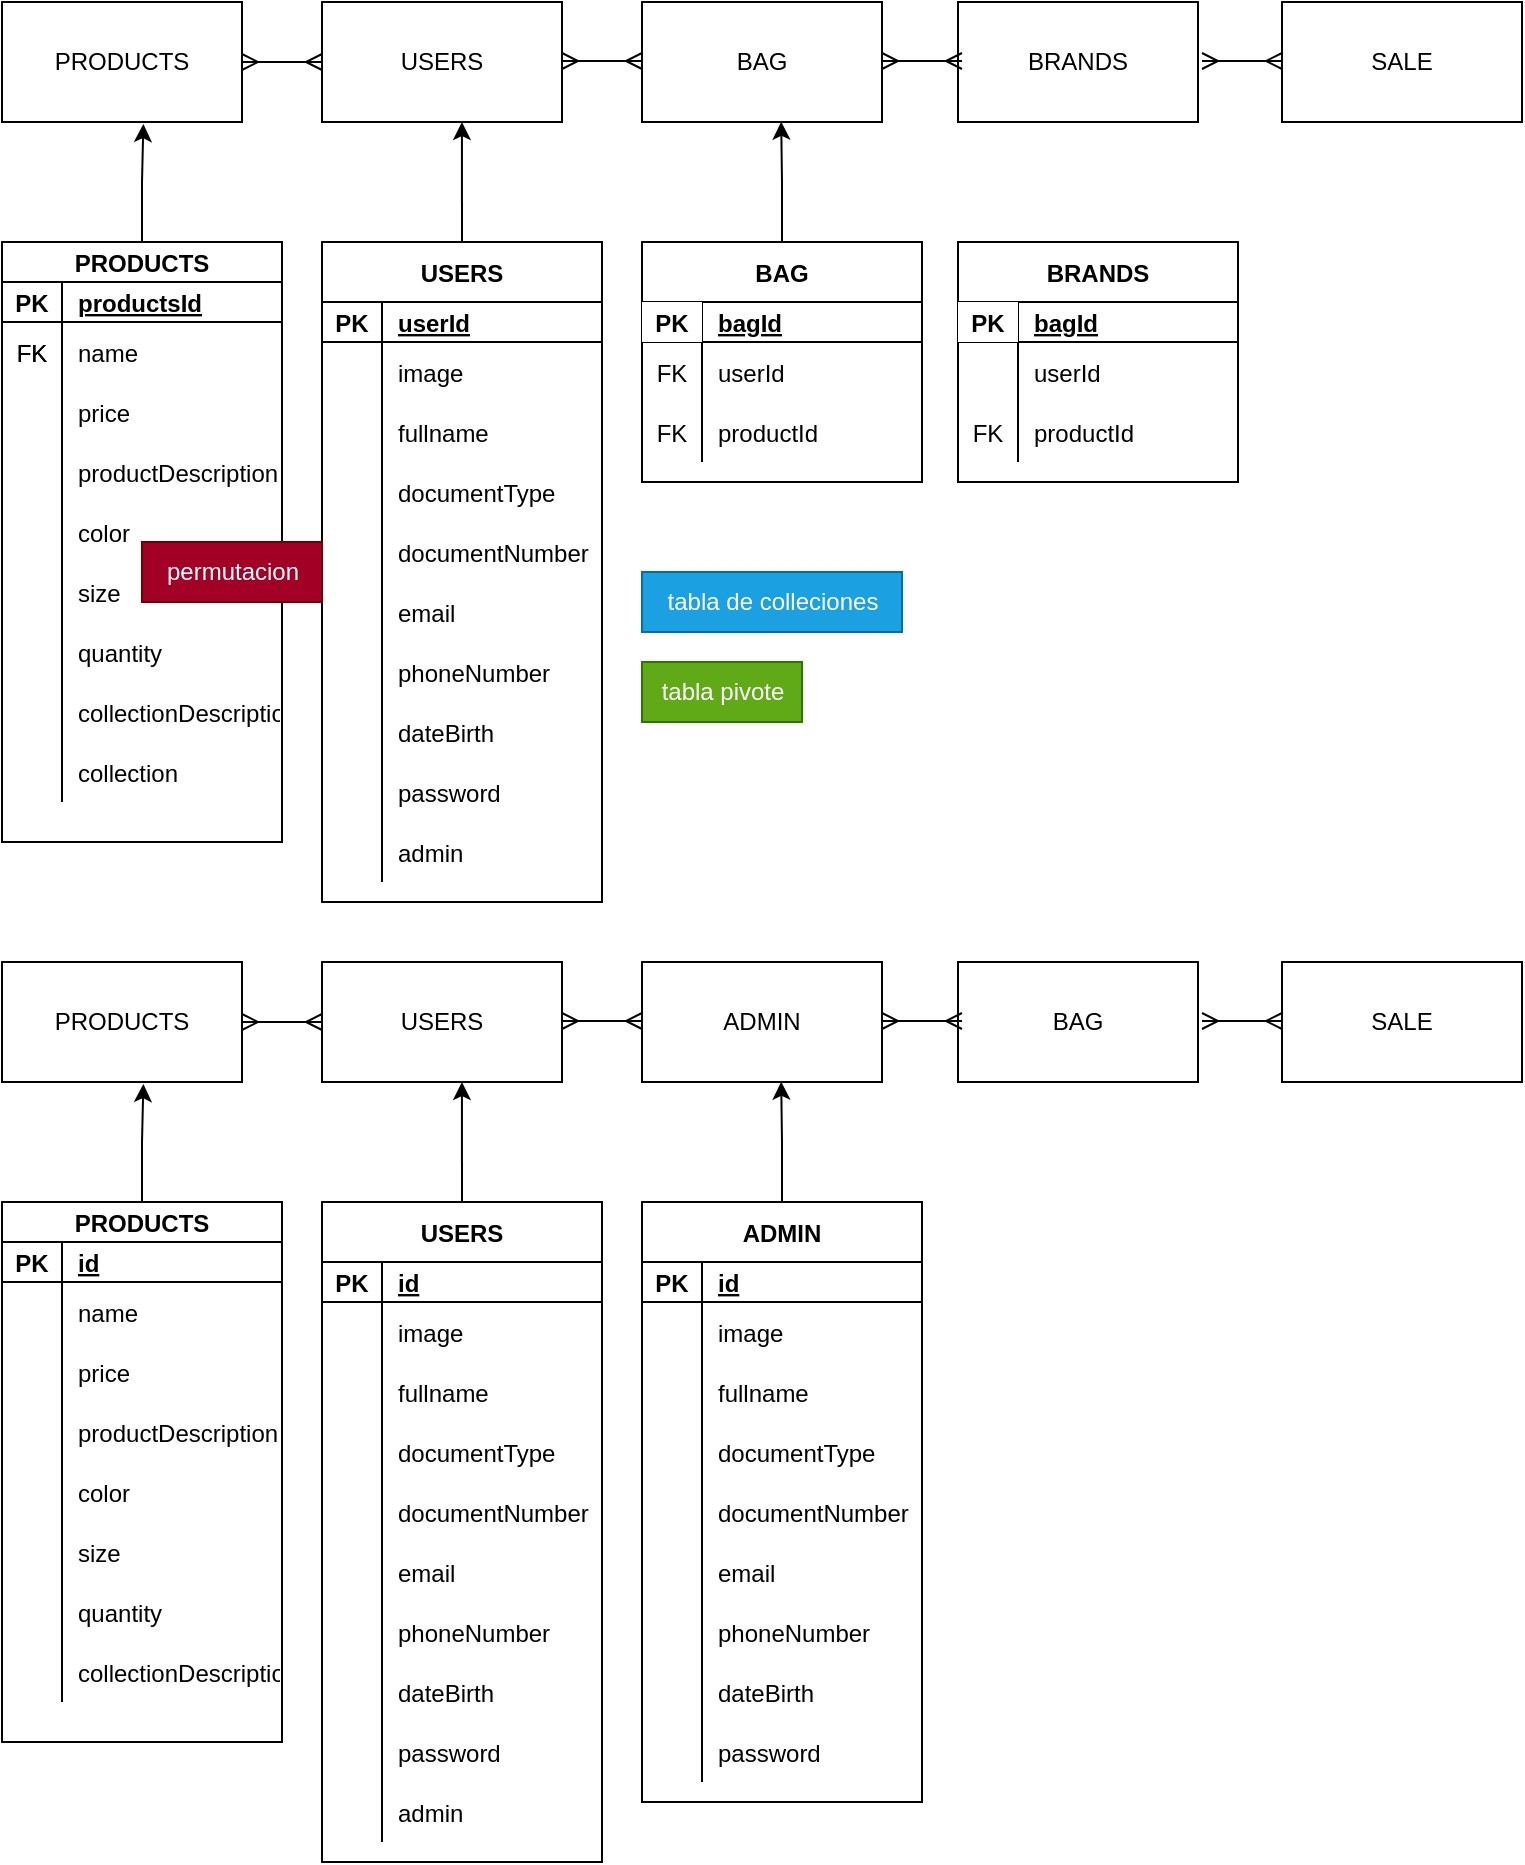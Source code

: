 <mxfile version="20.5.1" type="device"><diagram id="vdBouYfiiC5_61EpRNIF" name="TEAL"><mxGraphModel dx="599" dy="390" grid="1" gridSize="10" guides="1" tooltips="1" connect="1" arrows="1" fold="1" page="1" pageScale="1" pageWidth="827" pageHeight="1169" math="0" shadow="0"><root><mxCell id="0"/><mxCell id="1" parent="0"/><mxCell id="D3RdNmiqSJ5U93L7vygn-1" value="PRODUCTS" style="rounded=0;whiteSpace=wrap;html=1;" parent="1" vertex="1"><mxGeometry x="40" y="40" width="120" height="60" as="geometry"/></mxCell><mxCell id="D3RdNmiqSJ5U93L7vygn-2" value="BAG" style="rounded=0;whiteSpace=wrap;html=1;" parent="1" vertex="1"><mxGeometry x="360" y="40" width="120" height="60" as="geometry"/></mxCell><mxCell id="D3RdNmiqSJ5U93L7vygn-3" value="BRANDS" style="rounded=0;whiteSpace=wrap;html=1;" parent="1" vertex="1"><mxGeometry x="518" y="40" width="120" height="60" as="geometry"/></mxCell><mxCell id="D3RdNmiqSJ5U93L7vygn-4" value="SALE" style="rounded=0;whiteSpace=wrap;html=1;" parent="1" vertex="1"><mxGeometry x="680" y="40" width="120" height="60" as="geometry"/></mxCell><mxCell id="D3RdNmiqSJ5U93L7vygn-5" value="USERS" style="rounded=0;whiteSpace=wrap;html=1;" parent="1" vertex="1"><mxGeometry x="200" y="40" width="120" height="60" as="geometry"/></mxCell><mxCell id="D3RdNmiqSJ5U93L7vygn-7" value="" style="edgeStyle=entityRelationEdgeStyle;fontSize=12;html=1;endArrow=ERmany;startArrow=ERmany;rounded=0;exitX=1;exitY=0.5;exitDx=0;exitDy=0;" parent="1" source="D3RdNmiqSJ5U93L7vygn-1" edge="1"><mxGeometry width="100" height="100" relative="1" as="geometry"><mxPoint x="100" y="170" as="sourcePoint"/><mxPoint x="200" y="70" as="targetPoint"/></mxGeometry></mxCell><mxCell id="D3RdNmiqSJ5U93L7vygn-9" value="" style="edgeStyle=entityRelationEdgeStyle;fontSize=12;html=1;endArrow=ERmany;startArrow=ERmany;rounded=0;exitX=1;exitY=0.5;exitDx=0;exitDy=0;" parent="1" edge="1"><mxGeometry width="100" height="100" relative="1" as="geometry"><mxPoint x="320" y="69.5" as="sourcePoint"/><mxPoint x="360" y="69.5" as="targetPoint"/></mxGeometry></mxCell><mxCell id="D3RdNmiqSJ5U93L7vygn-10" value="" style="edgeStyle=entityRelationEdgeStyle;fontSize=12;html=1;endArrow=ERmany;startArrow=ERmany;rounded=0;exitX=1;exitY=0.5;exitDx=0;exitDy=0;" parent="1" edge="1"><mxGeometry width="100" height="100" relative="1" as="geometry"><mxPoint x="480" y="69.5" as="sourcePoint"/><mxPoint x="520" y="69.5" as="targetPoint"/></mxGeometry></mxCell><mxCell id="D3RdNmiqSJ5U93L7vygn-11" value="" style="edgeStyle=entityRelationEdgeStyle;fontSize=12;html=1;endArrow=ERmany;startArrow=ERmany;rounded=0;exitX=1;exitY=0.5;exitDx=0;exitDy=0;" parent="1" edge="1"><mxGeometry width="100" height="100" relative="1" as="geometry"><mxPoint x="640" y="69.5" as="sourcePoint"/><mxPoint x="680" y="69.5" as="targetPoint"/></mxGeometry></mxCell><mxCell id="GFlFfkPafd4zSelGVK6E-99" style="edgeStyle=orthogonalEdgeStyle;rounded=0;orthogonalLoop=1;jettySize=auto;html=1;exitX=0.5;exitY=0;exitDx=0;exitDy=0;entryX=0.589;entryY=1.017;entryDx=0;entryDy=0;entryPerimeter=0;" edge="1" parent="1" source="D3RdNmiqSJ5U93L7vygn-13" target="D3RdNmiqSJ5U93L7vygn-1"><mxGeometry relative="1" as="geometry"/></mxCell><mxCell id="D3RdNmiqSJ5U93L7vygn-13" value="PRODUCTS" style="shape=table;startSize=20;container=1;collapsible=1;childLayout=tableLayout;fixedRows=1;rowLines=0;fontStyle=1;align=center;resizeLast=1;" parent="1" vertex="1"><mxGeometry x="40" y="160" width="140" height="300" as="geometry"><mxRectangle x="20" y="220" width="110" height="30" as="alternateBounds"/></mxGeometry></mxCell><mxCell id="D3RdNmiqSJ5U93L7vygn-14" value="" style="shape=tableRow;horizontal=0;startSize=0;swimlaneHead=0;swimlaneBody=0;fillColor=none;collapsible=0;dropTarget=0;points=[[0,0.5],[1,0.5]];portConstraint=eastwest;top=0;left=0;right=0;bottom=1;" parent="D3RdNmiqSJ5U93L7vygn-13" vertex="1"><mxGeometry y="20" width="140" height="20" as="geometry"/></mxCell><mxCell id="D3RdNmiqSJ5U93L7vygn-15" value="PK" style="shape=partialRectangle;connectable=0;fillColor=none;top=0;left=0;bottom=0;right=0;fontStyle=1;overflow=hidden;" parent="D3RdNmiqSJ5U93L7vygn-14" vertex="1"><mxGeometry width="30" height="20" as="geometry"><mxRectangle width="30" height="20" as="alternateBounds"/></mxGeometry></mxCell><mxCell id="D3RdNmiqSJ5U93L7vygn-16" value="productsId" style="shape=partialRectangle;connectable=0;fillColor=none;top=0;left=0;bottom=0;right=0;align=left;spacingLeft=6;fontStyle=5;overflow=hidden;" parent="D3RdNmiqSJ5U93L7vygn-14" vertex="1"><mxGeometry x="30" width="110" height="20" as="geometry"><mxRectangle width="110" height="20" as="alternateBounds"/></mxGeometry></mxCell><mxCell id="D3RdNmiqSJ5U93L7vygn-17" value="" style="shape=tableRow;horizontal=0;startSize=0;swimlaneHead=0;swimlaneBody=0;fillColor=none;collapsible=0;dropTarget=0;points=[[0,0.5],[1,0.5]];portConstraint=eastwest;top=0;left=0;right=0;bottom=0;" parent="D3RdNmiqSJ5U93L7vygn-13" vertex="1"><mxGeometry y="40" width="140" height="30" as="geometry"/></mxCell><mxCell id="D3RdNmiqSJ5U93L7vygn-18" value="FK" style="shape=partialRectangle;connectable=0;fillColor=none;top=0;left=0;bottom=0;right=0;editable=1;overflow=hidden;" parent="D3RdNmiqSJ5U93L7vygn-17" vertex="1"><mxGeometry width="30" height="30" as="geometry"><mxRectangle width="30" height="30" as="alternateBounds"/></mxGeometry></mxCell><mxCell id="D3RdNmiqSJ5U93L7vygn-19" value="name" style="shape=partialRectangle;connectable=0;fillColor=none;top=0;left=0;bottom=0;right=0;align=left;spacingLeft=6;overflow=hidden;" parent="D3RdNmiqSJ5U93L7vygn-17" vertex="1"><mxGeometry x="30" width="110" height="30" as="geometry"><mxRectangle width="110" height="30" as="alternateBounds"/></mxGeometry></mxCell><mxCell id="D3RdNmiqSJ5U93L7vygn-20" value="" style="shape=tableRow;horizontal=0;startSize=0;swimlaneHead=0;swimlaneBody=0;fillColor=none;collapsible=0;dropTarget=0;points=[[0,0.5],[1,0.5]];portConstraint=eastwest;top=0;left=0;right=0;bottom=0;" parent="D3RdNmiqSJ5U93L7vygn-13" vertex="1"><mxGeometry y="70" width="140" height="30" as="geometry"/></mxCell><mxCell id="D3RdNmiqSJ5U93L7vygn-21" value="" style="shape=partialRectangle;connectable=0;fillColor=none;top=0;left=0;bottom=0;right=0;editable=1;overflow=hidden;" parent="D3RdNmiqSJ5U93L7vygn-20" vertex="1"><mxGeometry width="30" height="30" as="geometry"><mxRectangle width="30" height="30" as="alternateBounds"/></mxGeometry></mxCell><mxCell id="D3RdNmiqSJ5U93L7vygn-22" value="price" style="shape=partialRectangle;connectable=0;fillColor=none;top=0;left=0;bottom=0;right=0;align=left;spacingLeft=6;overflow=hidden;" parent="D3RdNmiqSJ5U93L7vygn-20" vertex="1"><mxGeometry x="30" width="110" height="30" as="geometry"><mxRectangle width="110" height="30" as="alternateBounds"/></mxGeometry></mxCell><mxCell id="D3RdNmiqSJ5U93L7vygn-23" value="" style="shape=tableRow;horizontal=0;startSize=0;swimlaneHead=0;swimlaneBody=0;fillColor=none;collapsible=0;dropTarget=0;points=[[0,0.5],[1,0.5]];portConstraint=eastwest;top=0;left=0;right=0;bottom=0;" parent="D3RdNmiqSJ5U93L7vygn-13" vertex="1"><mxGeometry y="100" width="140" height="30" as="geometry"/></mxCell><mxCell id="D3RdNmiqSJ5U93L7vygn-24" value="" style="shape=partialRectangle;connectable=0;fillColor=none;top=0;left=0;bottom=0;right=0;editable=1;overflow=hidden;" parent="D3RdNmiqSJ5U93L7vygn-23" vertex="1"><mxGeometry width="30" height="30" as="geometry"><mxRectangle width="30" height="30" as="alternateBounds"/></mxGeometry></mxCell><mxCell id="D3RdNmiqSJ5U93L7vygn-25" value="productDescription" style="shape=partialRectangle;connectable=0;fillColor=none;top=0;left=0;bottom=0;right=0;align=left;spacingLeft=6;overflow=hidden;" parent="D3RdNmiqSJ5U93L7vygn-23" vertex="1"><mxGeometry x="30" width="110" height="30" as="geometry"><mxRectangle width="110" height="30" as="alternateBounds"/></mxGeometry></mxCell><mxCell id="GFlFfkPafd4zSelGVK6E-59" value="" style="shape=tableRow;horizontal=0;startSize=0;swimlaneHead=0;swimlaneBody=0;fillColor=none;collapsible=0;dropTarget=0;points=[[0,0.5],[1,0.5]];portConstraint=eastwest;top=0;left=0;right=0;bottom=0;" vertex="1" parent="D3RdNmiqSJ5U93L7vygn-13"><mxGeometry y="130" width="140" height="30" as="geometry"/></mxCell><mxCell id="GFlFfkPafd4zSelGVK6E-60" value="" style="shape=partialRectangle;connectable=0;fillColor=none;top=0;left=0;bottom=0;right=0;editable=1;overflow=hidden;" vertex="1" parent="GFlFfkPafd4zSelGVK6E-59"><mxGeometry width="30" height="30" as="geometry"><mxRectangle width="30" height="30" as="alternateBounds"/></mxGeometry></mxCell><mxCell id="GFlFfkPafd4zSelGVK6E-61" value="color" style="shape=partialRectangle;connectable=0;fillColor=none;top=0;left=0;bottom=0;right=0;align=left;spacingLeft=6;overflow=hidden;" vertex="1" parent="GFlFfkPafd4zSelGVK6E-59"><mxGeometry x="30" width="110" height="30" as="geometry"><mxRectangle width="110" height="30" as="alternateBounds"/></mxGeometry></mxCell><mxCell id="GFlFfkPafd4zSelGVK6E-62" value="" style="shape=tableRow;horizontal=0;startSize=0;swimlaneHead=0;swimlaneBody=0;fillColor=none;collapsible=0;dropTarget=0;points=[[0,0.5],[1,0.5]];portConstraint=eastwest;top=0;left=0;right=0;bottom=0;" vertex="1" parent="D3RdNmiqSJ5U93L7vygn-13"><mxGeometry y="160" width="140" height="30" as="geometry"/></mxCell><mxCell id="GFlFfkPafd4zSelGVK6E-63" value="" style="shape=partialRectangle;connectable=0;fillColor=none;top=0;left=0;bottom=0;right=0;editable=1;overflow=hidden;" vertex="1" parent="GFlFfkPafd4zSelGVK6E-62"><mxGeometry width="30" height="30" as="geometry"><mxRectangle width="30" height="30" as="alternateBounds"/></mxGeometry></mxCell><mxCell id="GFlFfkPafd4zSelGVK6E-64" value="size" style="shape=partialRectangle;connectable=0;fillColor=none;top=0;left=0;bottom=0;right=0;align=left;spacingLeft=6;overflow=hidden;" vertex="1" parent="GFlFfkPafd4zSelGVK6E-62"><mxGeometry x="30" width="110" height="30" as="geometry"><mxRectangle width="110" height="30" as="alternateBounds"/></mxGeometry></mxCell><mxCell id="GFlFfkPafd4zSelGVK6E-65" value="" style="shape=tableRow;horizontal=0;startSize=0;swimlaneHead=0;swimlaneBody=0;fillColor=none;collapsible=0;dropTarget=0;points=[[0,0.5],[1,0.5]];portConstraint=eastwest;top=0;left=0;right=0;bottom=0;" vertex="1" parent="D3RdNmiqSJ5U93L7vygn-13"><mxGeometry y="190" width="140" height="30" as="geometry"/></mxCell><mxCell id="GFlFfkPafd4zSelGVK6E-66" value="" style="shape=partialRectangle;connectable=0;fillColor=none;top=0;left=0;bottom=0;right=0;editable=1;overflow=hidden;" vertex="1" parent="GFlFfkPafd4zSelGVK6E-65"><mxGeometry width="30" height="30" as="geometry"><mxRectangle width="30" height="30" as="alternateBounds"/></mxGeometry></mxCell><mxCell id="GFlFfkPafd4zSelGVK6E-67" value="quantity" style="shape=partialRectangle;connectable=0;fillColor=none;top=0;left=0;bottom=0;right=0;align=left;spacingLeft=6;overflow=hidden;" vertex="1" parent="GFlFfkPafd4zSelGVK6E-65"><mxGeometry x="30" width="110" height="30" as="geometry"><mxRectangle width="110" height="30" as="alternateBounds"/></mxGeometry></mxCell><mxCell id="GFlFfkPafd4zSelGVK6E-68" value="" style="shape=tableRow;horizontal=0;startSize=0;swimlaneHead=0;swimlaneBody=0;fillColor=none;collapsible=0;dropTarget=0;points=[[0,0.5],[1,0.5]];portConstraint=eastwest;top=0;left=0;right=0;bottom=0;" vertex="1" parent="D3RdNmiqSJ5U93L7vygn-13"><mxGeometry y="220" width="140" height="30" as="geometry"/></mxCell><mxCell id="GFlFfkPafd4zSelGVK6E-69" value="" style="shape=partialRectangle;connectable=0;fillColor=none;top=0;left=0;bottom=0;right=0;editable=1;overflow=hidden;" vertex="1" parent="GFlFfkPafd4zSelGVK6E-68"><mxGeometry width="30" height="30" as="geometry"><mxRectangle width="30" height="30" as="alternateBounds"/></mxGeometry></mxCell><mxCell id="GFlFfkPafd4zSelGVK6E-70" value="collectionDescription" style="shape=partialRectangle;connectable=0;fillColor=none;top=0;left=0;bottom=0;right=0;align=left;spacingLeft=6;overflow=hidden;" vertex="1" parent="GFlFfkPafd4zSelGVK6E-68"><mxGeometry x="30" width="110" height="30" as="geometry"><mxRectangle width="110" height="30" as="alternateBounds"/></mxGeometry></mxCell><mxCell id="GFlFfkPafd4zSelGVK6E-227" value="" style="shape=tableRow;horizontal=0;startSize=0;swimlaneHead=0;swimlaneBody=0;fillColor=none;collapsible=0;dropTarget=0;points=[[0,0.5],[1,0.5]];portConstraint=eastwest;top=0;left=0;right=0;bottom=0;" vertex="1" parent="D3RdNmiqSJ5U93L7vygn-13"><mxGeometry y="250" width="140" height="30" as="geometry"/></mxCell><mxCell id="GFlFfkPafd4zSelGVK6E-228" value="" style="shape=partialRectangle;connectable=0;fillColor=none;top=0;left=0;bottom=0;right=0;editable=1;overflow=hidden;" vertex="1" parent="GFlFfkPafd4zSelGVK6E-227"><mxGeometry width="30" height="30" as="geometry"><mxRectangle width="30" height="30" as="alternateBounds"/></mxGeometry></mxCell><mxCell id="GFlFfkPafd4zSelGVK6E-229" value="collection" style="shape=partialRectangle;connectable=0;fillColor=none;top=0;left=0;bottom=0;right=0;align=left;spacingLeft=6;overflow=hidden;" vertex="1" parent="GFlFfkPafd4zSelGVK6E-227"><mxGeometry x="30" width="110" height="30" as="geometry"><mxRectangle width="110" height="30" as="alternateBounds"/></mxGeometry></mxCell><mxCell id="GFlFfkPafd4zSelGVK6E-100" style="edgeStyle=orthogonalEdgeStyle;rounded=0;orthogonalLoop=1;jettySize=auto;html=1;exitX=0.5;exitY=0;exitDx=0;exitDy=0;entryX=0.583;entryY=1;entryDx=0;entryDy=0;entryPerimeter=0;" edge="1" parent="1" source="GFlFfkPafd4zSelGVK6E-4" target="D3RdNmiqSJ5U93L7vygn-5"><mxGeometry relative="1" as="geometry"/></mxCell><mxCell id="GFlFfkPafd4zSelGVK6E-4" value="USERS" style="shape=table;startSize=30;container=1;collapsible=1;childLayout=tableLayout;fixedRows=1;rowLines=0;fontStyle=1;align=center;resizeLast=1;" vertex="1" parent="1"><mxGeometry x="200" y="160" width="140" height="330" as="geometry"/></mxCell><mxCell id="GFlFfkPafd4zSelGVK6E-5" value="" style="shape=tableRow;horizontal=0;startSize=0;swimlaneHead=0;swimlaneBody=0;fillColor=none;collapsible=0;dropTarget=0;points=[[0,0.5],[1,0.5]];portConstraint=eastwest;top=0;left=0;right=0;bottom=1;" vertex="1" parent="GFlFfkPafd4zSelGVK6E-4"><mxGeometry y="30" width="140" height="20" as="geometry"/></mxCell><mxCell id="GFlFfkPafd4zSelGVK6E-6" value="PK" style="shape=partialRectangle;connectable=0;fillColor=none;top=0;left=0;bottom=0;right=0;fontStyle=1;overflow=hidden;" vertex="1" parent="GFlFfkPafd4zSelGVK6E-5"><mxGeometry width="30" height="20" as="geometry"><mxRectangle width="30" height="20" as="alternateBounds"/></mxGeometry></mxCell><mxCell id="GFlFfkPafd4zSelGVK6E-7" value="userId" style="shape=partialRectangle;connectable=0;fillColor=none;top=0;left=0;bottom=0;right=0;align=left;spacingLeft=6;fontStyle=5;overflow=hidden;" vertex="1" parent="GFlFfkPafd4zSelGVK6E-5"><mxGeometry x="30" width="110" height="20" as="geometry"><mxRectangle width="110" height="20" as="alternateBounds"/></mxGeometry></mxCell><mxCell id="GFlFfkPafd4zSelGVK6E-8" value="" style="shape=tableRow;horizontal=0;startSize=0;swimlaneHead=0;swimlaneBody=0;fillColor=none;collapsible=0;dropTarget=0;points=[[0,0.5],[1,0.5]];portConstraint=eastwest;top=0;left=0;right=0;bottom=0;" vertex="1" parent="GFlFfkPafd4zSelGVK6E-4"><mxGeometry y="50" width="140" height="30" as="geometry"/></mxCell><mxCell id="GFlFfkPafd4zSelGVK6E-9" value="" style="shape=partialRectangle;connectable=0;fillColor=none;top=0;left=0;bottom=0;right=0;editable=1;overflow=hidden;" vertex="1" parent="GFlFfkPafd4zSelGVK6E-8"><mxGeometry width="30" height="30" as="geometry"><mxRectangle width="30" height="30" as="alternateBounds"/></mxGeometry></mxCell><mxCell id="GFlFfkPafd4zSelGVK6E-10" value="image" style="shape=partialRectangle;connectable=0;fillColor=none;top=0;left=0;bottom=0;right=0;align=left;spacingLeft=6;overflow=hidden;" vertex="1" parent="GFlFfkPafd4zSelGVK6E-8"><mxGeometry x="30" width="110" height="30" as="geometry"><mxRectangle width="110" height="30" as="alternateBounds"/></mxGeometry></mxCell><mxCell id="GFlFfkPafd4zSelGVK6E-11" value="" style="shape=tableRow;horizontal=0;startSize=0;swimlaneHead=0;swimlaneBody=0;fillColor=none;collapsible=0;dropTarget=0;points=[[0,0.5],[1,0.5]];portConstraint=eastwest;top=0;left=0;right=0;bottom=0;" vertex="1" parent="GFlFfkPafd4zSelGVK6E-4"><mxGeometry y="80" width="140" height="30" as="geometry"/></mxCell><mxCell id="GFlFfkPafd4zSelGVK6E-12" value="" style="shape=partialRectangle;connectable=0;fillColor=none;top=0;left=0;bottom=0;right=0;editable=1;overflow=hidden;" vertex="1" parent="GFlFfkPafd4zSelGVK6E-11"><mxGeometry width="30" height="30" as="geometry"><mxRectangle width="30" height="30" as="alternateBounds"/></mxGeometry></mxCell><mxCell id="GFlFfkPafd4zSelGVK6E-13" value="fullname" style="shape=partialRectangle;connectable=0;fillColor=none;top=0;left=0;bottom=0;right=0;align=left;spacingLeft=6;overflow=hidden;" vertex="1" parent="GFlFfkPafd4zSelGVK6E-11"><mxGeometry x="30" width="110" height="30" as="geometry"><mxRectangle width="110" height="30" as="alternateBounds"/></mxGeometry></mxCell><mxCell id="GFlFfkPafd4zSelGVK6E-14" value="" style="shape=tableRow;horizontal=0;startSize=0;swimlaneHead=0;swimlaneBody=0;fillColor=none;collapsible=0;dropTarget=0;points=[[0,0.5],[1,0.5]];portConstraint=eastwest;top=0;left=0;right=0;bottom=0;" vertex="1" parent="GFlFfkPafd4zSelGVK6E-4"><mxGeometry y="110" width="140" height="30" as="geometry"/></mxCell><mxCell id="GFlFfkPafd4zSelGVK6E-15" value="" style="shape=partialRectangle;connectable=0;fillColor=none;top=0;left=0;bottom=0;right=0;editable=1;overflow=hidden;" vertex="1" parent="GFlFfkPafd4zSelGVK6E-14"><mxGeometry width="30" height="30" as="geometry"><mxRectangle width="30" height="30" as="alternateBounds"/></mxGeometry></mxCell><mxCell id="GFlFfkPafd4zSelGVK6E-16" value="documentType" style="shape=partialRectangle;connectable=0;fillColor=none;top=0;left=0;bottom=0;right=0;align=left;spacingLeft=6;overflow=hidden;" vertex="1" parent="GFlFfkPafd4zSelGVK6E-14"><mxGeometry x="30" width="110" height="30" as="geometry"><mxRectangle width="110" height="30" as="alternateBounds"/></mxGeometry></mxCell><mxCell id="GFlFfkPafd4zSelGVK6E-44" value="" style="shape=tableRow;horizontal=0;startSize=0;swimlaneHead=0;swimlaneBody=0;fillColor=none;collapsible=0;dropTarget=0;points=[[0,0.5],[1,0.5]];portConstraint=eastwest;top=0;left=0;right=0;bottom=0;" vertex="1" parent="GFlFfkPafd4zSelGVK6E-4"><mxGeometry y="140" width="140" height="30" as="geometry"/></mxCell><mxCell id="GFlFfkPafd4zSelGVK6E-45" value="" style="shape=partialRectangle;connectable=0;fillColor=none;top=0;left=0;bottom=0;right=0;editable=1;overflow=hidden;" vertex="1" parent="GFlFfkPafd4zSelGVK6E-44"><mxGeometry width="30" height="30" as="geometry"><mxRectangle width="30" height="30" as="alternateBounds"/></mxGeometry></mxCell><mxCell id="GFlFfkPafd4zSelGVK6E-46" value="documentNumber" style="shape=partialRectangle;connectable=0;fillColor=none;top=0;left=0;bottom=0;right=0;align=left;spacingLeft=6;overflow=hidden;" vertex="1" parent="GFlFfkPafd4zSelGVK6E-44"><mxGeometry x="30" width="110" height="30" as="geometry"><mxRectangle width="110" height="30" as="alternateBounds"/></mxGeometry></mxCell><mxCell id="GFlFfkPafd4zSelGVK6E-47" value="" style="shape=tableRow;horizontal=0;startSize=0;swimlaneHead=0;swimlaneBody=0;fillColor=none;collapsible=0;dropTarget=0;points=[[0,0.5],[1,0.5]];portConstraint=eastwest;top=0;left=0;right=0;bottom=0;" vertex="1" parent="GFlFfkPafd4zSelGVK6E-4"><mxGeometry y="170" width="140" height="30" as="geometry"/></mxCell><mxCell id="GFlFfkPafd4zSelGVK6E-48" value="" style="shape=partialRectangle;connectable=0;fillColor=none;top=0;left=0;bottom=0;right=0;editable=1;overflow=hidden;" vertex="1" parent="GFlFfkPafd4zSelGVK6E-47"><mxGeometry width="30" height="30" as="geometry"><mxRectangle width="30" height="30" as="alternateBounds"/></mxGeometry></mxCell><mxCell id="GFlFfkPafd4zSelGVK6E-49" value="email" style="shape=partialRectangle;connectable=0;fillColor=none;top=0;left=0;bottom=0;right=0;align=left;spacingLeft=6;overflow=hidden;" vertex="1" parent="GFlFfkPafd4zSelGVK6E-47"><mxGeometry x="30" width="110" height="30" as="geometry"><mxRectangle width="110" height="30" as="alternateBounds"/></mxGeometry></mxCell><mxCell id="GFlFfkPafd4zSelGVK6E-50" value="" style="shape=tableRow;horizontal=0;startSize=0;swimlaneHead=0;swimlaneBody=0;fillColor=none;collapsible=0;dropTarget=0;points=[[0,0.5],[1,0.5]];portConstraint=eastwest;top=0;left=0;right=0;bottom=0;" vertex="1" parent="GFlFfkPafd4zSelGVK6E-4"><mxGeometry y="200" width="140" height="30" as="geometry"/></mxCell><mxCell id="GFlFfkPafd4zSelGVK6E-51" value="" style="shape=partialRectangle;connectable=0;fillColor=none;top=0;left=0;bottom=0;right=0;editable=1;overflow=hidden;" vertex="1" parent="GFlFfkPafd4zSelGVK6E-50"><mxGeometry width="30" height="30" as="geometry"><mxRectangle width="30" height="30" as="alternateBounds"/></mxGeometry></mxCell><mxCell id="GFlFfkPafd4zSelGVK6E-52" value="phoneNumber" style="shape=partialRectangle;connectable=0;fillColor=none;top=0;left=0;bottom=0;right=0;align=left;spacingLeft=6;overflow=hidden;" vertex="1" parent="GFlFfkPafd4zSelGVK6E-50"><mxGeometry x="30" width="110" height="30" as="geometry"><mxRectangle width="110" height="30" as="alternateBounds"/></mxGeometry></mxCell><mxCell id="GFlFfkPafd4zSelGVK6E-53" value="" style="shape=tableRow;horizontal=0;startSize=0;swimlaneHead=0;swimlaneBody=0;fillColor=none;collapsible=0;dropTarget=0;points=[[0,0.5],[1,0.5]];portConstraint=eastwest;top=0;left=0;right=0;bottom=0;" vertex="1" parent="GFlFfkPafd4zSelGVK6E-4"><mxGeometry y="230" width="140" height="30" as="geometry"/></mxCell><mxCell id="GFlFfkPafd4zSelGVK6E-54" value="" style="shape=partialRectangle;connectable=0;fillColor=none;top=0;left=0;bottom=0;right=0;editable=1;overflow=hidden;" vertex="1" parent="GFlFfkPafd4zSelGVK6E-53"><mxGeometry width="30" height="30" as="geometry"><mxRectangle width="30" height="30" as="alternateBounds"/></mxGeometry></mxCell><mxCell id="GFlFfkPafd4zSelGVK6E-55" value="dateBirth" style="shape=partialRectangle;connectable=0;fillColor=none;top=0;left=0;bottom=0;right=0;align=left;spacingLeft=6;overflow=hidden;" vertex="1" parent="GFlFfkPafd4zSelGVK6E-53"><mxGeometry x="30" width="110" height="30" as="geometry"><mxRectangle width="110" height="30" as="alternateBounds"/></mxGeometry></mxCell><mxCell id="GFlFfkPafd4zSelGVK6E-56" value="" style="shape=tableRow;horizontal=0;startSize=0;swimlaneHead=0;swimlaneBody=0;fillColor=none;collapsible=0;dropTarget=0;points=[[0,0.5],[1,0.5]];portConstraint=eastwest;top=0;left=0;right=0;bottom=0;" vertex="1" parent="GFlFfkPafd4zSelGVK6E-4"><mxGeometry y="260" width="140" height="30" as="geometry"/></mxCell><mxCell id="GFlFfkPafd4zSelGVK6E-57" value="" style="shape=partialRectangle;connectable=0;fillColor=none;top=0;left=0;bottom=0;right=0;editable=1;overflow=hidden;" vertex="1" parent="GFlFfkPafd4zSelGVK6E-56"><mxGeometry width="30" height="30" as="geometry"><mxRectangle width="30" height="30" as="alternateBounds"/></mxGeometry></mxCell><mxCell id="GFlFfkPafd4zSelGVK6E-58" value="password" style="shape=partialRectangle;connectable=0;fillColor=none;top=0;left=0;bottom=0;right=0;align=left;spacingLeft=6;overflow=hidden;" vertex="1" parent="GFlFfkPafd4zSelGVK6E-56"><mxGeometry x="30" width="110" height="30" as="geometry"><mxRectangle width="110" height="30" as="alternateBounds"/></mxGeometry></mxCell><mxCell id="GFlFfkPafd4zSelGVK6E-102" value="" style="shape=tableRow;horizontal=0;startSize=0;swimlaneHead=0;swimlaneBody=0;fillColor=none;collapsible=0;dropTarget=0;points=[[0,0.5],[1,0.5]];portConstraint=eastwest;top=0;left=0;right=0;bottom=0;" vertex="1" parent="GFlFfkPafd4zSelGVK6E-4"><mxGeometry y="290" width="140" height="30" as="geometry"/></mxCell><mxCell id="GFlFfkPafd4zSelGVK6E-103" value="" style="shape=partialRectangle;connectable=0;fillColor=none;top=0;left=0;bottom=0;right=0;editable=1;overflow=hidden;" vertex="1" parent="GFlFfkPafd4zSelGVK6E-102"><mxGeometry width="30" height="30" as="geometry"><mxRectangle width="30" height="30" as="alternateBounds"/></mxGeometry></mxCell><mxCell id="GFlFfkPafd4zSelGVK6E-104" value="admin" style="shape=partialRectangle;connectable=0;fillColor=none;top=0;left=0;bottom=0;right=0;align=left;spacingLeft=6;overflow=hidden;" vertex="1" parent="GFlFfkPafd4zSelGVK6E-102"><mxGeometry x="30" width="110" height="30" as="geometry"><mxRectangle width="110" height="30" as="alternateBounds"/></mxGeometry></mxCell><mxCell id="GFlFfkPafd4zSelGVK6E-101" style="edgeStyle=orthogonalEdgeStyle;rounded=0;orthogonalLoop=1;jettySize=auto;html=1;exitX=0.5;exitY=0;exitDx=0;exitDy=0;entryX=0.58;entryY=0.998;entryDx=0;entryDy=0;entryPerimeter=0;" edge="1" parent="1" source="GFlFfkPafd4zSelGVK6E-71" target="D3RdNmiqSJ5U93L7vygn-2"><mxGeometry relative="1" as="geometry"><mxPoint x="429" y="110" as="targetPoint"/></mxGeometry></mxCell><mxCell id="GFlFfkPafd4zSelGVK6E-71" value="BAG" style="shape=table;startSize=30;container=1;collapsible=1;childLayout=tableLayout;fixedRows=1;rowLines=0;fontStyle=1;align=center;resizeLast=1;" vertex="1" parent="1"><mxGeometry x="360" y="160" width="140" height="120" as="geometry"/></mxCell><mxCell id="GFlFfkPafd4zSelGVK6E-72" value="" style="shape=tableRow;horizontal=0;startSize=0;swimlaneHead=0;swimlaneBody=0;fillColor=none;collapsible=0;dropTarget=0;points=[[0,0.5],[1,0.5]];portConstraint=eastwest;top=0;left=0;right=0;bottom=1;" vertex="1" parent="GFlFfkPafd4zSelGVK6E-71"><mxGeometry y="30" width="140" height="20" as="geometry"/></mxCell><mxCell id="GFlFfkPafd4zSelGVK6E-73" value="PK" style="shape=partialRectangle;connectable=0;top=0;left=0;bottom=0;right=0;fontStyle=1;overflow=hidden;" vertex="1" parent="GFlFfkPafd4zSelGVK6E-72"><mxGeometry width="30" height="20" as="geometry"><mxRectangle width="30" height="20" as="alternateBounds"/></mxGeometry></mxCell><mxCell id="GFlFfkPafd4zSelGVK6E-74" value="bagId" style="shape=partialRectangle;connectable=0;fillColor=none;top=0;left=0;bottom=0;right=0;align=left;spacingLeft=6;fontStyle=5;overflow=hidden;" vertex="1" parent="GFlFfkPafd4zSelGVK6E-72"><mxGeometry x="30" width="110" height="20" as="geometry"><mxRectangle width="110" height="20" as="alternateBounds"/></mxGeometry></mxCell><mxCell id="GFlFfkPafd4zSelGVK6E-75" value="" style="shape=tableRow;horizontal=0;startSize=0;swimlaneHead=0;swimlaneBody=0;fillColor=none;collapsible=0;dropTarget=0;points=[[0,0.5],[1,0.5]];portConstraint=eastwest;top=0;left=0;right=0;bottom=0;" vertex="1" parent="GFlFfkPafd4zSelGVK6E-71"><mxGeometry y="50" width="140" height="30" as="geometry"/></mxCell><mxCell id="GFlFfkPafd4zSelGVK6E-76" value="" style="shape=partialRectangle;connectable=0;fillColor=none;top=0;left=0;bottom=0;right=0;editable=1;overflow=hidden;" vertex="1" parent="GFlFfkPafd4zSelGVK6E-75"><mxGeometry width="30" height="30" as="geometry"><mxRectangle width="30" height="30" as="alternateBounds"/></mxGeometry></mxCell><mxCell id="GFlFfkPafd4zSelGVK6E-77" value="userId" style="shape=partialRectangle;connectable=0;fillColor=none;top=0;left=0;bottom=0;right=0;align=left;spacingLeft=6;overflow=hidden;" vertex="1" parent="GFlFfkPafd4zSelGVK6E-75"><mxGeometry x="30" width="110" height="30" as="geometry"><mxRectangle width="110" height="30" as="alternateBounds"/></mxGeometry></mxCell><mxCell id="GFlFfkPafd4zSelGVK6E-78" value="" style="shape=tableRow;horizontal=0;startSize=0;swimlaneHead=0;swimlaneBody=0;fillColor=none;collapsible=0;dropTarget=0;points=[[0,0.5],[1,0.5]];portConstraint=eastwest;top=0;left=0;right=0;bottom=0;" vertex="1" parent="GFlFfkPafd4zSelGVK6E-71"><mxGeometry y="80" width="140" height="30" as="geometry"/></mxCell><mxCell id="GFlFfkPafd4zSelGVK6E-79" value="FK" style="shape=partialRectangle;connectable=0;fillColor=none;top=0;left=0;bottom=0;right=0;editable=1;overflow=hidden;" vertex="1" parent="GFlFfkPafd4zSelGVK6E-78"><mxGeometry width="30" height="30" as="geometry"><mxRectangle width="30" height="30" as="alternateBounds"/></mxGeometry></mxCell><mxCell id="GFlFfkPafd4zSelGVK6E-80" value="productId" style="shape=partialRectangle;connectable=0;fillColor=none;top=0;left=0;bottom=0;right=0;align=left;spacingLeft=6;overflow=hidden;" vertex="1" parent="GFlFfkPafd4zSelGVK6E-78"><mxGeometry x="30" width="110" height="30" as="geometry"><mxRectangle width="110" height="30" as="alternateBounds"/></mxGeometry></mxCell><mxCell id="GFlFfkPafd4zSelGVK6E-105" value="PRODUCTS" style="rounded=0;whiteSpace=wrap;html=1;" vertex="1" parent="1"><mxGeometry x="40" y="520" width="120" height="60" as="geometry"/></mxCell><mxCell id="GFlFfkPafd4zSelGVK6E-106" value="ADMIN" style="rounded=0;whiteSpace=wrap;html=1;" vertex="1" parent="1"><mxGeometry x="360" y="520" width="120" height="60" as="geometry"/></mxCell><mxCell id="GFlFfkPafd4zSelGVK6E-107" value="BAG" style="rounded=0;whiteSpace=wrap;html=1;" vertex="1" parent="1"><mxGeometry x="518" y="520" width="120" height="60" as="geometry"/></mxCell><mxCell id="GFlFfkPafd4zSelGVK6E-108" value="SALE" style="rounded=0;whiteSpace=wrap;html=1;" vertex="1" parent="1"><mxGeometry x="680" y="520" width="120" height="60" as="geometry"/></mxCell><mxCell id="GFlFfkPafd4zSelGVK6E-109" value="USERS" style="rounded=0;whiteSpace=wrap;html=1;" vertex="1" parent="1"><mxGeometry x="200" y="520" width="120" height="60" as="geometry"/></mxCell><mxCell id="GFlFfkPafd4zSelGVK6E-110" value="" style="edgeStyle=entityRelationEdgeStyle;fontSize=12;html=1;endArrow=ERmany;startArrow=ERmany;rounded=0;exitX=1;exitY=0.5;exitDx=0;exitDy=0;" edge="1" parent="1" source="GFlFfkPafd4zSelGVK6E-105"><mxGeometry width="100" height="100" relative="1" as="geometry"><mxPoint x="100" y="650" as="sourcePoint"/><mxPoint x="200" y="550" as="targetPoint"/></mxGeometry></mxCell><mxCell id="GFlFfkPafd4zSelGVK6E-111" value="" style="edgeStyle=entityRelationEdgeStyle;fontSize=12;html=1;endArrow=ERmany;startArrow=ERmany;rounded=0;exitX=1;exitY=0.5;exitDx=0;exitDy=0;" edge="1" parent="1"><mxGeometry width="100" height="100" relative="1" as="geometry"><mxPoint x="320" y="549.5" as="sourcePoint"/><mxPoint x="360" y="549.5" as="targetPoint"/></mxGeometry></mxCell><mxCell id="GFlFfkPafd4zSelGVK6E-112" value="" style="edgeStyle=entityRelationEdgeStyle;fontSize=12;html=1;endArrow=ERmany;startArrow=ERmany;rounded=0;exitX=1;exitY=0.5;exitDx=0;exitDy=0;" edge="1" parent="1"><mxGeometry width="100" height="100" relative="1" as="geometry"><mxPoint x="480" y="549.5" as="sourcePoint"/><mxPoint x="520" y="549.5" as="targetPoint"/></mxGeometry></mxCell><mxCell id="GFlFfkPafd4zSelGVK6E-113" value="" style="edgeStyle=entityRelationEdgeStyle;fontSize=12;html=1;endArrow=ERmany;startArrow=ERmany;rounded=0;exitX=1;exitY=0.5;exitDx=0;exitDy=0;" edge="1" parent="1"><mxGeometry width="100" height="100" relative="1" as="geometry"><mxPoint x="640" y="549.5" as="sourcePoint"/><mxPoint x="680" y="549.5" as="targetPoint"/></mxGeometry></mxCell><mxCell id="GFlFfkPafd4zSelGVK6E-114" style="edgeStyle=orthogonalEdgeStyle;rounded=0;orthogonalLoop=1;jettySize=auto;html=1;exitX=0.5;exitY=0;exitDx=0;exitDy=0;entryX=0.589;entryY=1.017;entryDx=0;entryDy=0;entryPerimeter=0;" edge="1" parent="1" source="GFlFfkPafd4zSelGVK6E-115" target="GFlFfkPafd4zSelGVK6E-105"><mxGeometry relative="1" as="geometry"/></mxCell><mxCell id="GFlFfkPafd4zSelGVK6E-115" value="PRODUCTS" style="shape=table;startSize=20;container=1;collapsible=1;childLayout=tableLayout;fixedRows=1;rowLines=0;fontStyle=1;align=center;resizeLast=1;" vertex="1" parent="1"><mxGeometry x="40" y="640" width="140" height="270" as="geometry"><mxRectangle x="20" y="220" width="110" height="30" as="alternateBounds"/></mxGeometry></mxCell><mxCell id="GFlFfkPafd4zSelGVK6E-116" value="" style="shape=tableRow;horizontal=0;startSize=0;swimlaneHead=0;swimlaneBody=0;fillColor=none;collapsible=0;dropTarget=0;points=[[0,0.5],[1,0.5]];portConstraint=eastwest;top=0;left=0;right=0;bottom=1;" vertex="1" parent="GFlFfkPafd4zSelGVK6E-115"><mxGeometry y="20" width="140" height="20" as="geometry"/></mxCell><mxCell id="GFlFfkPafd4zSelGVK6E-117" value="PK" style="shape=partialRectangle;connectable=0;fillColor=none;top=0;left=0;bottom=0;right=0;fontStyle=1;overflow=hidden;" vertex="1" parent="GFlFfkPafd4zSelGVK6E-116"><mxGeometry width="30" height="20" as="geometry"><mxRectangle width="30" height="20" as="alternateBounds"/></mxGeometry></mxCell><mxCell id="GFlFfkPafd4zSelGVK6E-118" value="id" style="shape=partialRectangle;connectable=0;fillColor=none;top=0;left=0;bottom=0;right=0;align=left;spacingLeft=6;fontStyle=5;overflow=hidden;" vertex="1" parent="GFlFfkPafd4zSelGVK6E-116"><mxGeometry x="30" width="110" height="20" as="geometry"><mxRectangle width="110" height="20" as="alternateBounds"/></mxGeometry></mxCell><mxCell id="GFlFfkPafd4zSelGVK6E-119" value="" style="shape=tableRow;horizontal=0;startSize=0;swimlaneHead=0;swimlaneBody=0;fillColor=none;collapsible=0;dropTarget=0;points=[[0,0.5],[1,0.5]];portConstraint=eastwest;top=0;left=0;right=0;bottom=0;" vertex="1" parent="GFlFfkPafd4zSelGVK6E-115"><mxGeometry y="40" width="140" height="30" as="geometry"/></mxCell><mxCell id="GFlFfkPafd4zSelGVK6E-120" value="" style="shape=partialRectangle;connectable=0;fillColor=none;top=0;left=0;bottom=0;right=0;editable=1;overflow=hidden;" vertex="1" parent="GFlFfkPafd4zSelGVK6E-119"><mxGeometry width="30" height="30" as="geometry"><mxRectangle width="30" height="30" as="alternateBounds"/></mxGeometry></mxCell><mxCell id="GFlFfkPafd4zSelGVK6E-121" value="name" style="shape=partialRectangle;connectable=0;fillColor=none;top=0;left=0;bottom=0;right=0;align=left;spacingLeft=6;overflow=hidden;" vertex="1" parent="GFlFfkPafd4zSelGVK6E-119"><mxGeometry x="30" width="110" height="30" as="geometry"><mxRectangle width="110" height="30" as="alternateBounds"/></mxGeometry></mxCell><mxCell id="GFlFfkPafd4zSelGVK6E-122" value="" style="shape=tableRow;horizontal=0;startSize=0;swimlaneHead=0;swimlaneBody=0;fillColor=none;collapsible=0;dropTarget=0;points=[[0,0.5],[1,0.5]];portConstraint=eastwest;top=0;left=0;right=0;bottom=0;" vertex="1" parent="GFlFfkPafd4zSelGVK6E-115"><mxGeometry y="70" width="140" height="30" as="geometry"/></mxCell><mxCell id="GFlFfkPafd4zSelGVK6E-123" value="" style="shape=partialRectangle;connectable=0;fillColor=none;top=0;left=0;bottom=0;right=0;editable=1;overflow=hidden;" vertex="1" parent="GFlFfkPafd4zSelGVK6E-122"><mxGeometry width="30" height="30" as="geometry"><mxRectangle width="30" height="30" as="alternateBounds"/></mxGeometry></mxCell><mxCell id="GFlFfkPafd4zSelGVK6E-124" value="price" style="shape=partialRectangle;connectable=0;fillColor=none;top=0;left=0;bottom=0;right=0;align=left;spacingLeft=6;overflow=hidden;" vertex="1" parent="GFlFfkPafd4zSelGVK6E-122"><mxGeometry x="30" width="110" height="30" as="geometry"><mxRectangle width="110" height="30" as="alternateBounds"/></mxGeometry></mxCell><mxCell id="GFlFfkPafd4zSelGVK6E-125" value="" style="shape=tableRow;horizontal=0;startSize=0;swimlaneHead=0;swimlaneBody=0;fillColor=none;collapsible=0;dropTarget=0;points=[[0,0.5],[1,0.5]];portConstraint=eastwest;top=0;left=0;right=0;bottom=0;" vertex="1" parent="GFlFfkPafd4zSelGVK6E-115"><mxGeometry y="100" width="140" height="30" as="geometry"/></mxCell><mxCell id="GFlFfkPafd4zSelGVK6E-126" value="" style="shape=partialRectangle;connectable=0;fillColor=none;top=0;left=0;bottom=0;right=0;editable=1;overflow=hidden;" vertex="1" parent="GFlFfkPafd4zSelGVK6E-125"><mxGeometry width="30" height="30" as="geometry"><mxRectangle width="30" height="30" as="alternateBounds"/></mxGeometry></mxCell><mxCell id="GFlFfkPafd4zSelGVK6E-127" value="productDescription" style="shape=partialRectangle;connectable=0;fillColor=none;top=0;left=0;bottom=0;right=0;align=left;spacingLeft=6;overflow=hidden;" vertex="1" parent="GFlFfkPafd4zSelGVK6E-125"><mxGeometry x="30" width="110" height="30" as="geometry"><mxRectangle width="110" height="30" as="alternateBounds"/></mxGeometry></mxCell><mxCell id="GFlFfkPafd4zSelGVK6E-128" value="" style="shape=tableRow;horizontal=0;startSize=0;swimlaneHead=0;swimlaneBody=0;fillColor=none;collapsible=0;dropTarget=0;points=[[0,0.5],[1,0.5]];portConstraint=eastwest;top=0;left=0;right=0;bottom=0;" vertex="1" parent="GFlFfkPafd4zSelGVK6E-115"><mxGeometry y="130" width="140" height="30" as="geometry"/></mxCell><mxCell id="GFlFfkPafd4zSelGVK6E-129" value="" style="shape=partialRectangle;connectable=0;fillColor=none;top=0;left=0;bottom=0;right=0;editable=1;overflow=hidden;" vertex="1" parent="GFlFfkPafd4zSelGVK6E-128"><mxGeometry width="30" height="30" as="geometry"><mxRectangle width="30" height="30" as="alternateBounds"/></mxGeometry></mxCell><mxCell id="GFlFfkPafd4zSelGVK6E-130" value="color" style="shape=partialRectangle;connectable=0;fillColor=none;top=0;left=0;bottom=0;right=0;align=left;spacingLeft=6;overflow=hidden;" vertex="1" parent="GFlFfkPafd4zSelGVK6E-128"><mxGeometry x="30" width="110" height="30" as="geometry"><mxRectangle width="110" height="30" as="alternateBounds"/></mxGeometry></mxCell><mxCell id="GFlFfkPafd4zSelGVK6E-131" value="" style="shape=tableRow;horizontal=0;startSize=0;swimlaneHead=0;swimlaneBody=0;fillColor=none;collapsible=0;dropTarget=0;points=[[0,0.5],[1,0.5]];portConstraint=eastwest;top=0;left=0;right=0;bottom=0;" vertex="1" parent="GFlFfkPafd4zSelGVK6E-115"><mxGeometry y="160" width="140" height="30" as="geometry"/></mxCell><mxCell id="GFlFfkPafd4zSelGVK6E-132" value="" style="shape=partialRectangle;connectable=0;fillColor=none;top=0;left=0;bottom=0;right=0;editable=1;overflow=hidden;" vertex="1" parent="GFlFfkPafd4zSelGVK6E-131"><mxGeometry width="30" height="30" as="geometry"><mxRectangle width="30" height="30" as="alternateBounds"/></mxGeometry></mxCell><mxCell id="GFlFfkPafd4zSelGVK6E-133" value="size" style="shape=partialRectangle;connectable=0;fillColor=none;top=0;left=0;bottom=0;right=0;align=left;spacingLeft=6;overflow=hidden;" vertex="1" parent="GFlFfkPafd4zSelGVK6E-131"><mxGeometry x="30" width="110" height="30" as="geometry"><mxRectangle width="110" height="30" as="alternateBounds"/></mxGeometry></mxCell><mxCell id="GFlFfkPafd4zSelGVK6E-134" value="" style="shape=tableRow;horizontal=0;startSize=0;swimlaneHead=0;swimlaneBody=0;fillColor=none;collapsible=0;dropTarget=0;points=[[0,0.5],[1,0.5]];portConstraint=eastwest;top=0;left=0;right=0;bottom=0;" vertex="1" parent="GFlFfkPafd4zSelGVK6E-115"><mxGeometry y="190" width="140" height="30" as="geometry"/></mxCell><mxCell id="GFlFfkPafd4zSelGVK6E-135" value="" style="shape=partialRectangle;connectable=0;fillColor=none;top=0;left=0;bottom=0;right=0;editable=1;overflow=hidden;" vertex="1" parent="GFlFfkPafd4zSelGVK6E-134"><mxGeometry width="30" height="30" as="geometry"><mxRectangle width="30" height="30" as="alternateBounds"/></mxGeometry></mxCell><mxCell id="GFlFfkPafd4zSelGVK6E-136" value="quantity" style="shape=partialRectangle;connectable=0;fillColor=none;top=0;left=0;bottom=0;right=0;align=left;spacingLeft=6;overflow=hidden;" vertex="1" parent="GFlFfkPafd4zSelGVK6E-134"><mxGeometry x="30" width="110" height="30" as="geometry"><mxRectangle width="110" height="30" as="alternateBounds"/></mxGeometry></mxCell><mxCell id="GFlFfkPafd4zSelGVK6E-137" value="" style="shape=tableRow;horizontal=0;startSize=0;swimlaneHead=0;swimlaneBody=0;fillColor=none;collapsible=0;dropTarget=0;points=[[0,0.5],[1,0.5]];portConstraint=eastwest;top=0;left=0;right=0;bottom=0;" vertex="1" parent="GFlFfkPafd4zSelGVK6E-115"><mxGeometry y="220" width="140" height="30" as="geometry"/></mxCell><mxCell id="GFlFfkPafd4zSelGVK6E-138" value="" style="shape=partialRectangle;connectable=0;fillColor=none;top=0;left=0;bottom=0;right=0;editable=1;overflow=hidden;" vertex="1" parent="GFlFfkPafd4zSelGVK6E-137"><mxGeometry width="30" height="30" as="geometry"><mxRectangle width="30" height="30" as="alternateBounds"/></mxGeometry></mxCell><mxCell id="GFlFfkPafd4zSelGVK6E-139" value="collectionDescription" style="shape=partialRectangle;connectable=0;fillColor=none;top=0;left=0;bottom=0;right=0;align=left;spacingLeft=6;overflow=hidden;" vertex="1" parent="GFlFfkPafd4zSelGVK6E-137"><mxGeometry x="30" width="110" height="30" as="geometry"><mxRectangle width="110" height="30" as="alternateBounds"/></mxGeometry></mxCell><mxCell id="GFlFfkPafd4zSelGVK6E-153" style="edgeStyle=orthogonalEdgeStyle;rounded=0;orthogonalLoop=1;jettySize=auto;html=1;exitX=0.5;exitY=0;exitDx=0;exitDy=0;entryX=0.583;entryY=1;entryDx=0;entryDy=0;entryPerimeter=0;" edge="1" parent="1" source="GFlFfkPafd4zSelGVK6E-154" target="GFlFfkPafd4zSelGVK6E-109"><mxGeometry relative="1" as="geometry"/></mxCell><mxCell id="GFlFfkPafd4zSelGVK6E-154" value="USERS" style="shape=table;startSize=30;container=1;collapsible=1;childLayout=tableLayout;fixedRows=1;rowLines=0;fontStyle=1;align=center;resizeLast=1;" vertex="1" parent="1"><mxGeometry x="200" y="640" width="140" height="330" as="geometry"/></mxCell><mxCell id="GFlFfkPafd4zSelGVK6E-155" value="" style="shape=tableRow;horizontal=0;startSize=0;swimlaneHead=0;swimlaneBody=0;fillColor=none;collapsible=0;dropTarget=0;points=[[0,0.5],[1,0.5]];portConstraint=eastwest;top=0;left=0;right=0;bottom=1;" vertex="1" parent="GFlFfkPafd4zSelGVK6E-154"><mxGeometry y="30" width="140" height="20" as="geometry"/></mxCell><mxCell id="GFlFfkPafd4zSelGVK6E-156" value="PK" style="shape=partialRectangle;connectable=0;fillColor=none;top=0;left=0;bottom=0;right=0;fontStyle=1;overflow=hidden;" vertex="1" parent="GFlFfkPafd4zSelGVK6E-155"><mxGeometry width="30" height="20" as="geometry"><mxRectangle width="30" height="20" as="alternateBounds"/></mxGeometry></mxCell><mxCell id="GFlFfkPafd4zSelGVK6E-157" value="id" style="shape=partialRectangle;connectable=0;fillColor=none;top=0;left=0;bottom=0;right=0;align=left;spacingLeft=6;fontStyle=5;overflow=hidden;" vertex="1" parent="GFlFfkPafd4zSelGVK6E-155"><mxGeometry x="30" width="110" height="20" as="geometry"><mxRectangle width="110" height="20" as="alternateBounds"/></mxGeometry></mxCell><mxCell id="GFlFfkPafd4zSelGVK6E-158" value="" style="shape=tableRow;horizontal=0;startSize=0;swimlaneHead=0;swimlaneBody=0;fillColor=none;collapsible=0;dropTarget=0;points=[[0,0.5],[1,0.5]];portConstraint=eastwest;top=0;left=0;right=0;bottom=0;" vertex="1" parent="GFlFfkPafd4zSelGVK6E-154"><mxGeometry y="50" width="140" height="30" as="geometry"/></mxCell><mxCell id="GFlFfkPafd4zSelGVK6E-159" value="" style="shape=partialRectangle;connectable=0;fillColor=none;top=0;left=0;bottom=0;right=0;editable=1;overflow=hidden;" vertex="1" parent="GFlFfkPafd4zSelGVK6E-158"><mxGeometry width="30" height="30" as="geometry"><mxRectangle width="30" height="30" as="alternateBounds"/></mxGeometry></mxCell><mxCell id="GFlFfkPafd4zSelGVK6E-160" value="image" style="shape=partialRectangle;connectable=0;fillColor=none;top=0;left=0;bottom=0;right=0;align=left;spacingLeft=6;overflow=hidden;" vertex="1" parent="GFlFfkPafd4zSelGVK6E-158"><mxGeometry x="30" width="110" height="30" as="geometry"><mxRectangle width="110" height="30" as="alternateBounds"/></mxGeometry></mxCell><mxCell id="GFlFfkPafd4zSelGVK6E-161" value="" style="shape=tableRow;horizontal=0;startSize=0;swimlaneHead=0;swimlaneBody=0;fillColor=none;collapsible=0;dropTarget=0;points=[[0,0.5],[1,0.5]];portConstraint=eastwest;top=0;left=0;right=0;bottom=0;" vertex="1" parent="GFlFfkPafd4zSelGVK6E-154"><mxGeometry y="80" width="140" height="30" as="geometry"/></mxCell><mxCell id="GFlFfkPafd4zSelGVK6E-162" value="" style="shape=partialRectangle;connectable=0;fillColor=none;top=0;left=0;bottom=0;right=0;editable=1;overflow=hidden;" vertex="1" parent="GFlFfkPafd4zSelGVK6E-161"><mxGeometry width="30" height="30" as="geometry"><mxRectangle width="30" height="30" as="alternateBounds"/></mxGeometry></mxCell><mxCell id="GFlFfkPafd4zSelGVK6E-163" value="fullname" style="shape=partialRectangle;connectable=0;fillColor=none;top=0;left=0;bottom=0;right=0;align=left;spacingLeft=6;overflow=hidden;" vertex="1" parent="GFlFfkPafd4zSelGVK6E-161"><mxGeometry x="30" width="110" height="30" as="geometry"><mxRectangle width="110" height="30" as="alternateBounds"/></mxGeometry></mxCell><mxCell id="GFlFfkPafd4zSelGVK6E-164" value="" style="shape=tableRow;horizontal=0;startSize=0;swimlaneHead=0;swimlaneBody=0;fillColor=none;collapsible=0;dropTarget=0;points=[[0,0.5],[1,0.5]];portConstraint=eastwest;top=0;left=0;right=0;bottom=0;" vertex="1" parent="GFlFfkPafd4zSelGVK6E-154"><mxGeometry y="110" width="140" height="30" as="geometry"/></mxCell><mxCell id="GFlFfkPafd4zSelGVK6E-165" value="" style="shape=partialRectangle;connectable=0;fillColor=none;top=0;left=0;bottom=0;right=0;editable=1;overflow=hidden;" vertex="1" parent="GFlFfkPafd4zSelGVK6E-164"><mxGeometry width="30" height="30" as="geometry"><mxRectangle width="30" height="30" as="alternateBounds"/></mxGeometry></mxCell><mxCell id="GFlFfkPafd4zSelGVK6E-166" value="documentType" style="shape=partialRectangle;connectable=0;fillColor=none;top=0;left=0;bottom=0;right=0;align=left;spacingLeft=6;overflow=hidden;" vertex="1" parent="GFlFfkPafd4zSelGVK6E-164"><mxGeometry x="30" width="110" height="30" as="geometry"><mxRectangle width="110" height="30" as="alternateBounds"/></mxGeometry></mxCell><mxCell id="GFlFfkPafd4zSelGVK6E-167" value="" style="shape=tableRow;horizontal=0;startSize=0;swimlaneHead=0;swimlaneBody=0;fillColor=none;collapsible=0;dropTarget=0;points=[[0,0.5],[1,0.5]];portConstraint=eastwest;top=0;left=0;right=0;bottom=0;" vertex="1" parent="GFlFfkPafd4zSelGVK6E-154"><mxGeometry y="140" width="140" height="30" as="geometry"/></mxCell><mxCell id="GFlFfkPafd4zSelGVK6E-168" value="" style="shape=partialRectangle;connectable=0;fillColor=none;top=0;left=0;bottom=0;right=0;editable=1;overflow=hidden;" vertex="1" parent="GFlFfkPafd4zSelGVK6E-167"><mxGeometry width="30" height="30" as="geometry"><mxRectangle width="30" height="30" as="alternateBounds"/></mxGeometry></mxCell><mxCell id="GFlFfkPafd4zSelGVK6E-169" value="documentNumber" style="shape=partialRectangle;connectable=0;fillColor=none;top=0;left=0;bottom=0;right=0;align=left;spacingLeft=6;overflow=hidden;" vertex="1" parent="GFlFfkPafd4zSelGVK6E-167"><mxGeometry x="30" width="110" height="30" as="geometry"><mxRectangle width="110" height="30" as="alternateBounds"/></mxGeometry></mxCell><mxCell id="GFlFfkPafd4zSelGVK6E-170" value="" style="shape=tableRow;horizontal=0;startSize=0;swimlaneHead=0;swimlaneBody=0;fillColor=none;collapsible=0;dropTarget=0;points=[[0,0.5],[1,0.5]];portConstraint=eastwest;top=0;left=0;right=0;bottom=0;" vertex="1" parent="GFlFfkPafd4zSelGVK6E-154"><mxGeometry y="170" width="140" height="30" as="geometry"/></mxCell><mxCell id="GFlFfkPafd4zSelGVK6E-171" value="" style="shape=partialRectangle;connectable=0;fillColor=none;top=0;left=0;bottom=0;right=0;editable=1;overflow=hidden;" vertex="1" parent="GFlFfkPafd4zSelGVK6E-170"><mxGeometry width="30" height="30" as="geometry"><mxRectangle width="30" height="30" as="alternateBounds"/></mxGeometry></mxCell><mxCell id="GFlFfkPafd4zSelGVK6E-172" value="email" style="shape=partialRectangle;connectable=0;fillColor=none;top=0;left=0;bottom=0;right=0;align=left;spacingLeft=6;overflow=hidden;" vertex="1" parent="GFlFfkPafd4zSelGVK6E-170"><mxGeometry x="30" width="110" height="30" as="geometry"><mxRectangle width="110" height="30" as="alternateBounds"/></mxGeometry></mxCell><mxCell id="GFlFfkPafd4zSelGVK6E-173" value="" style="shape=tableRow;horizontal=0;startSize=0;swimlaneHead=0;swimlaneBody=0;fillColor=none;collapsible=0;dropTarget=0;points=[[0,0.5],[1,0.5]];portConstraint=eastwest;top=0;left=0;right=0;bottom=0;" vertex="1" parent="GFlFfkPafd4zSelGVK6E-154"><mxGeometry y="200" width="140" height="30" as="geometry"/></mxCell><mxCell id="GFlFfkPafd4zSelGVK6E-174" value="" style="shape=partialRectangle;connectable=0;fillColor=none;top=0;left=0;bottom=0;right=0;editable=1;overflow=hidden;" vertex="1" parent="GFlFfkPafd4zSelGVK6E-173"><mxGeometry width="30" height="30" as="geometry"><mxRectangle width="30" height="30" as="alternateBounds"/></mxGeometry></mxCell><mxCell id="GFlFfkPafd4zSelGVK6E-175" value="phoneNumber" style="shape=partialRectangle;connectable=0;fillColor=none;top=0;left=0;bottom=0;right=0;align=left;spacingLeft=6;overflow=hidden;" vertex="1" parent="GFlFfkPafd4zSelGVK6E-173"><mxGeometry x="30" width="110" height="30" as="geometry"><mxRectangle width="110" height="30" as="alternateBounds"/></mxGeometry></mxCell><mxCell id="GFlFfkPafd4zSelGVK6E-176" value="" style="shape=tableRow;horizontal=0;startSize=0;swimlaneHead=0;swimlaneBody=0;fillColor=none;collapsible=0;dropTarget=0;points=[[0,0.5],[1,0.5]];portConstraint=eastwest;top=0;left=0;right=0;bottom=0;" vertex="1" parent="GFlFfkPafd4zSelGVK6E-154"><mxGeometry y="230" width="140" height="30" as="geometry"/></mxCell><mxCell id="GFlFfkPafd4zSelGVK6E-177" value="" style="shape=partialRectangle;connectable=0;fillColor=none;top=0;left=0;bottom=0;right=0;editable=1;overflow=hidden;" vertex="1" parent="GFlFfkPafd4zSelGVK6E-176"><mxGeometry width="30" height="30" as="geometry"><mxRectangle width="30" height="30" as="alternateBounds"/></mxGeometry></mxCell><mxCell id="GFlFfkPafd4zSelGVK6E-178" value="dateBirth" style="shape=partialRectangle;connectable=0;fillColor=none;top=0;left=0;bottom=0;right=0;align=left;spacingLeft=6;overflow=hidden;" vertex="1" parent="GFlFfkPafd4zSelGVK6E-176"><mxGeometry x="30" width="110" height="30" as="geometry"><mxRectangle width="110" height="30" as="alternateBounds"/></mxGeometry></mxCell><mxCell id="GFlFfkPafd4zSelGVK6E-179" value="" style="shape=tableRow;horizontal=0;startSize=0;swimlaneHead=0;swimlaneBody=0;fillColor=none;collapsible=0;dropTarget=0;points=[[0,0.5],[1,0.5]];portConstraint=eastwest;top=0;left=0;right=0;bottom=0;" vertex="1" parent="GFlFfkPafd4zSelGVK6E-154"><mxGeometry y="260" width="140" height="30" as="geometry"/></mxCell><mxCell id="GFlFfkPafd4zSelGVK6E-180" value="" style="shape=partialRectangle;connectable=0;fillColor=none;top=0;left=0;bottom=0;right=0;editable=1;overflow=hidden;" vertex="1" parent="GFlFfkPafd4zSelGVK6E-179"><mxGeometry width="30" height="30" as="geometry"><mxRectangle width="30" height="30" as="alternateBounds"/></mxGeometry></mxCell><mxCell id="GFlFfkPafd4zSelGVK6E-181" value="password" style="shape=partialRectangle;connectable=0;fillColor=none;top=0;left=0;bottom=0;right=0;align=left;spacingLeft=6;overflow=hidden;" vertex="1" parent="GFlFfkPafd4zSelGVK6E-179"><mxGeometry x="30" width="110" height="30" as="geometry"><mxRectangle width="110" height="30" as="alternateBounds"/></mxGeometry></mxCell><mxCell id="GFlFfkPafd4zSelGVK6E-182" value="" style="shape=tableRow;horizontal=0;startSize=0;swimlaneHead=0;swimlaneBody=0;fillColor=none;collapsible=0;dropTarget=0;points=[[0,0.5],[1,0.5]];portConstraint=eastwest;top=0;left=0;right=0;bottom=0;" vertex="1" parent="GFlFfkPafd4zSelGVK6E-154"><mxGeometry y="290" width="140" height="30" as="geometry"/></mxCell><mxCell id="GFlFfkPafd4zSelGVK6E-183" value="" style="shape=partialRectangle;connectable=0;fillColor=none;top=0;left=0;bottom=0;right=0;editable=1;overflow=hidden;" vertex="1" parent="GFlFfkPafd4zSelGVK6E-182"><mxGeometry width="30" height="30" as="geometry"><mxRectangle width="30" height="30" as="alternateBounds"/></mxGeometry></mxCell><mxCell id="GFlFfkPafd4zSelGVK6E-184" value="admin" style="shape=partialRectangle;connectable=0;fillColor=none;top=0;left=0;bottom=0;right=0;align=left;spacingLeft=6;overflow=hidden;" vertex="1" parent="GFlFfkPafd4zSelGVK6E-182"><mxGeometry x="30" width="110" height="30" as="geometry"><mxRectangle width="110" height="30" as="alternateBounds"/></mxGeometry></mxCell><mxCell id="GFlFfkPafd4zSelGVK6E-185" style="edgeStyle=orthogonalEdgeStyle;rounded=0;orthogonalLoop=1;jettySize=auto;html=1;exitX=0.5;exitY=0;exitDx=0;exitDy=0;entryX=0.58;entryY=0.998;entryDx=0;entryDy=0;entryPerimeter=0;" edge="1" parent="1" source="GFlFfkPafd4zSelGVK6E-186" target="GFlFfkPafd4zSelGVK6E-106"><mxGeometry relative="1" as="geometry"><mxPoint x="429" y="590" as="targetPoint"/></mxGeometry></mxCell><mxCell id="GFlFfkPafd4zSelGVK6E-186" value="ADMIN" style="shape=table;startSize=30;container=1;collapsible=1;childLayout=tableLayout;fixedRows=1;rowLines=0;fontStyle=1;align=center;resizeLast=1;" vertex="1" parent="1"><mxGeometry x="360" y="640" width="140" height="300" as="geometry"/></mxCell><mxCell id="GFlFfkPafd4zSelGVK6E-187" value="" style="shape=tableRow;horizontal=0;startSize=0;swimlaneHead=0;swimlaneBody=0;fillColor=none;collapsible=0;dropTarget=0;points=[[0,0.5],[1,0.5]];portConstraint=eastwest;top=0;left=0;right=0;bottom=1;" vertex="1" parent="GFlFfkPafd4zSelGVK6E-186"><mxGeometry y="30" width="140" height="20" as="geometry"/></mxCell><mxCell id="GFlFfkPafd4zSelGVK6E-188" value="PK" style="shape=partialRectangle;connectable=0;fillColor=none;top=0;left=0;bottom=0;right=0;fontStyle=1;overflow=hidden;" vertex="1" parent="GFlFfkPafd4zSelGVK6E-187"><mxGeometry width="30" height="20" as="geometry"><mxRectangle width="30" height="20" as="alternateBounds"/></mxGeometry></mxCell><mxCell id="GFlFfkPafd4zSelGVK6E-189" value="id" style="shape=partialRectangle;connectable=0;fillColor=none;top=0;left=0;bottom=0;right=0;align=left;spacingLeft=6;fontStyle=5;overflow=hidden;" vertex="1" parent="GFlFfkPafd4zSelGVK6E-187"><mxGeometry x="30" width="110" height="20" as="geometry"><mxRectangle width="110" height="20" as="alternateBounds"/></mxGeometry></mxCell><mxCell id="GFlFfkPafd4zSelGVK6E-190" value="" style="shape=tableRow;horizontal=0;startSize=0;swimlaneHead=0;swimlaneBody=0;fillColor=none;collapsible=0;dropTarget=0;points=[[0,0.5],[1,0.5]];portConstraint=eastwest;top=0;left=0;right=0;bottom=0;" vertex="1" parent="GFlFfkPafd4zSelGVK6E-186"><mxGeometry y="50" width="140" height="30" as="geometry"/></mxCell><mxCell id="GFlFfkPafd4zSelGVK6E-191" value="" style="shape=partialRectangle;connectable=0;fillColor=none;top=0;left=0;bottom=0;right=0;editable=1;overflow=hidden;" vertex="1" parent="GFlFfkPafd4zSelGVK6E-190"><mxGeometry width="30" height="30" as="geometry"><mxRectangle width="30" height="30" as="alternateBounds"/></mxGeometry></mxCell><mxCell id="GFlFfkPafd4zSelGVK6E-192" value="image" style="shape=partialRectangle;connectable=0;fillColor=none;top=0;left=0;bottom=0;right=0;align=left;spacingLeft=6;overflow=hidden;" vertex="1" parent="GFlFfkPafd4zSelGVK6E-190"><mxGeometry x="30" width="110" height="30" as="geometry"><mxRectangle width="110" height="30" as="alternateBounds"/></mxGeometry></mxCell><mxCell id="GFlFfkPafd4zSelGVK6E-193" value="" style="shape=tableRow;horizontal=0;startSize=0;swimlaneHead=0;swimlaneBody=0;fillColor=none;collapsible=0;dropTarget=0;points=[[0,0.5],[1,0.5]];portConstraint=eastwest;top=0;left=0;right=0;bottom=0;" vertex="1" parent="GFlFfkPafd4zSelGVK6E-186"><mxGeometry y="80" width="140" height="30" as="geometry"/></mxCell><mxCell id="GFlFfkPafd4zSelGVK6E-194" value="" style="shape=partialRectangle;connectable=0;fillColor=none;top=0;left=0;bottom=0;right=0;editable=1;overflow=hidden;" vertex="1" parent="GFlFfkPafd4zSelGVK6E-193"><mxGeometry width="30" height="30" as="geometry"><mxRectangle width="30" height="30" as="alternateBounds"/></mxGeometry></mxCell><mxCell id="GFlFfkPafd4zSelGVK6E-195" value="fullname" style="shape=partialRectangle;connectable=0;fillColor=none;top=0;left=0;bottom=0;right=0;align=left;spacingLeft=6;overflow=hidden;" vertex="1" parent="GFlFfkPafd4zSelGVK6E-193"><mxGeometry x="30" width="110" height="30" as="geometry"><mxRectangle width="110" height="30" as="alternateBounds"/></mxGeometry></mxCell><mxCell id="GFlFfkPafd4zSelGVK6E-196" value="" style="shape=tableRow;horizontal=0;startSize=0;swimlaneHead=0;swimlaneBody=0;fillColor=none;collapsible=0;dropTarget=0;points=[[0,0.5],[1,0.5]];portConstraint=eastwest;top=0;left=0;right=0;bottom=0;" vertex="1" parent="GFlFfkPafd4zSelGVK6E-186"><mxGeometry y="110" width="140" height="30" as="geometry"/></mxCell><mxCell id="GFlFfkPafd4zSelGVK6E-197" value="" style="shape=partialRectangle;connectable=0;fillColor=none;top=0;left=0;bottom=0;right=0;editable=1;overflow=hidden;" vertex="1" parent="GFlFfkPafd4zSelGVK6E-196"><mxGeometry width="30" height="30" as="geometry"><mxRectangle width="30" height="30" as="alternateBounds"/></mxGeometry></mxCell><mxCell id="GFlFfkPafd4zSelGVK6E-198" value="documentType" style="shape=partialRectangle;connectable=0;fillColor=none;top=0;left=0;bottom=0;right=0;align=left;spacingLeft=6;overflow=hidden;" vertex="1" parent="GFlFfkPafd4zSelGVK6E-196"><mxGeometry x="30" width="110" height="30" as="geometry"><mxRectangle width="110" height="30" as="alternateBounds"/></mxGeometry></mxCell><mxCell id="GFlFfkPafd4zSelGVK6E-199" value="" style="shape=tableRow;horizontal=0;startSize=0;swimlaneHead=0;swimlaneBody=0;fillColor=none;collapsible=0;dropTarget=0;points=[[0,0.5],[1,0.5]];portConstraint=eastwest;top=0;left=0;right=0;bottom=0;" vertex="1" parent="GFlFfkPafd4zSelGVK6E-186"><mxGeometry y="140" width="140" height="30" as="geometry"/></mxCell><mxCell id="GFlFfkPafd4zSelGVK6E-200" value="" style="shape=partialRectangle;connectable=0;fillColor=none;top=0;left=0;bottom=0;right=0;editable=1;overflow=hidden;" vertex="1" parent="GFlFfkPafd4zSelGVK6E-199"><mxGeometry width="30" height="30" as="geometry"><mxRectangle width="30" height="30" as="alternateBounds"/></mxGeometry></mxCell><mxCell id="GFlFfkPafd4zSelGVK6E-201" value="documentNumber" style="shape=partialRectangle;connectable=0;fillColor=none;top=0;left=0;bottom=0;right=0;align=left;spacingLeft=6;overflow=hidden;" vertex="1" parent="GFlFfkPafd4zSelGVK6E-199"><mxGeometry x="30" width="110" height="30" as="geometry"><mxRectangle width="110" height="30" as="alternateBounds"/></mxGeometry></mxCell><mxCell id="GFlFfkPafd4zSelGVK6E-202" value="" style="shape=tableRow;horizontal=0;startSize=0;swimlaneHead=0;swimlaneBody=0;fillColor=none;collapsible=0;dropTarget=0;points=[[0,0.5],[1,0.5]];portConstraint=eastwest;top=0;left=0;right=0;bottom=0;" vertex="1" parent="GFlFfkPafd4zSelGVK6E-186"><mxGeometry y="170" width="140" height="30" as="geometry"/></mxCell><mxCell id="GFlFfkPafd4zSelGVK6E-203" value="" style="shape=partialRectangle;connectable=0;fillColor=none;top=0;left=0;bottom=0;right=0;editable=1;overflow=hidden;" vertex="1" parent="GFlFfkPafd4zSelGVK6E-202"><mxGeometry width="30" height="30" as="geometry"><mxRectangle width="30" height="30" as="alternateBounds"/></mxGeometry></mxCell><mxCell id="GFlFfkPafd4zSelGVK6E-204" value="email" style="shape=partialRectangle;connectable=0;fillColor=none;top=0;left=0;bottom=0;right=0;align=left;spacingLeft=6;overflow=hidden;" vertex="1" parent="GFlFfkPafd4zSelGVK6E-202"><mxGeometry x="30" width="110" height="30" as="geometry"><mxRectangle width="110" height="30" as="alternateBounds"/></mxGeometry></mxCell><mxCell id="GFlFfkPafd4zSelGVK6E-205" value="" style="shape=tableRow;horizontal=0;startSize=0;swimlaneHead=0;swimlaneBody=0;fillColor=none;collapsible=0;dropTarget=0;points=[[0,0.5],[1,0.5]];portConstraint=eastwest;top=0;left=0;right=0;bottom=0;" vertex="1" parent="GFlFfkPafd4zSelGVK6E-186"><mxGeometry y="200" width="140" height="30" as="geometry"/></mxCell><mxCell id="GFlFfkPafd4zSelGVK6E-206" value="" style="shape=partialRectangle;connectable=0;fillColor=none;top=0;left=0;bottom=0;right=0;editable=1;overflow=hidden;" vertex="1" parent="GFlFfkPafd4zSelGVK6E-205"><mxGeometry width="30" height="30" as="geometry"><mxRectangle width="30" height="30" as="alternateBounds"/></mxGeometry></mxCell><mxCell id="GFlFfkPafd4zSelGVK6E-207" value="phoneNumber" style="shape=partialRectangle;connectable=0;fillColor=none;top=0;left=0;bottom=0;right=0;align=left;spacingLeft=6;overflow=hidden;" vertex="1" parent="GFlFfkPafd4zSelGVK6E-205"><mxGeometry x="30" width="110" height="30" as="geometry"><mxRectangle width="110" height="30" as="alternateBounds"/></mxGeometry></mxCell><mxCell id="GFlFfkPafd4zSelGVK6E-208" value="" style="shape=tableRow;horizontal=0;startSize=0;swimlaneHead=0;swimlaneBody=0;fillColor=none;collapsible=0;dropTarget=0;points=[[0,0.5],[1,0.5]];portConstraint=eastwest;top=0;left=0;right=0;bottom=0;" vertex="1" parent="GFlFfkPafd4zSelGVK6E-186"><mxGeometry y="230" width="140" height="30" as="geometry"/></mxCell><mxCell id="GFlFfkPafd4zSelGVK6E-209" value="" style="shape=partialRectangle;connectable=0;fillColor=none;top=0;left=0;bottom=0;right=0;editable=1;overflow=hidden;" vertex="1" parent="GFlFfkPafd4zSelGVK6E-208"><mxGeometry width="30" height="30" as="geometry"><mxRectangle width="30" height="30" as="alternateBounds"/></mxGeometry></mxCell><mxCell id="GFlFfkPafd4zSelGVK6E-210" value="dateBirth" style="shape=partialRectangle;connectable=0;fillColor=none;top=0;left=0;bottom=0;right=0;align=left;spacingLeft=6;overflow=hidden;" vertex="1" parent="GFlFfkPafd4zSelGVK6E-208"><mxGeometry x="30" width="110" height="30" as="geometry"><mxRectangle width="110" height="30" as="alternateBounds"/></mxGeometry></mxCell><mxCell id="GFlFfkPafd4zSelGVK6E-211" value="" style="shape=tableRow;horizontal=0;startSize=0;swimlaneHead=0;swimlaneBody=0;fillColor=none;collapsible=0;dropTarget=0;points=[[0,0.5],[1,0.5]];portConstraint=eastwest;top=0;left=0;right=0;bottom=0;" vertex="1" parent="GFlFfkPafd4zSelGVK6E-186"><mxGeometry y="260" width="140" height="30" as="geometry"/></mxCell><mxCell id="GFlFfkPafd4zSelGVK6E-212" value="" style="shape=partialRectangle;connectable=0;fillColor=none;top=0;left=0;bottom=0;right=0;editable=1;overflow=hidden;" vertex="1" parent="GFlFfkPafd4zSelGVK6E-211"><mxGeometry width="30" height="30" as="geometry"><mxRectangle width="30" height="30" as="alternateBounds"/></mxGeometry></mxCell><mxCell id="GFlFfkPafd4zSelGVK6E-213" value="password" style="shape=partialRectangle;connectable=0;fillColor=none;top=0;left=0;bottom=0;right=0;align=left;spacingLeft=6;overflow=hidden;" vertex="1" parent="GFlFfkPafd4zSelGVK6E-211"><mxGeometry x="30" width="110" height="30" as="geometry"><mxRectangle width="110" height="30" as="alternateBounds"/></mxGeometry></mxCell><mxCell id="GFlFfkPafd4zSelGVK6E-214" value="FK" style="shape=partialRectangle;connectable=0;fillColor=none;top=0;left=0;bottom=0;right=0;editable=1;overflow=hidden;" vertex="1" parent="1"><mxGeometry x="40" y="200" width="30" height="30" as="geometry"><mxRectangle width="30" height="30" as="alternateBounds"/></mxGeometry></mxCell><mxCell id="GFlFfkPafd4zSelGVK6E-215" value="FK" style="shape=partialRectangle;connectable=0;fillColor=none;top=0;left=0;bottom=0;right=0;editable=1;overflow=hidden;" vertex="1" parent="1"><mxGeometry x="360" y="210" width="30" height="30" as="geometry"><mxRectangle width="30" height="30" as="alternateBounds"/></mxGeometry></mxCell><mxCell id="GFlFfkPafd4zSelGVK6E-217" value="BRANDS" style="shape=table;startSize=30;container=1;collapsible=1;childLayout=tableLayout;fixedRows=1;rowLines=0;fontStyle=1;align=center;resizeLast=1;" vertex="1" parent="1"><mxGeometry x="518" y="160" width="140" height="120" as="geometry"/></mxCell><mxCell id="GFlFfkPafd4zSelGVK6E-218" value="" style="shape=tableRow;horizontal=0;startSize=0;swimlaneHead=0;swimlaneBody=0;fillColor=none;collapsible=0;dropTarget=0;points=[[0,0.5],[1,0.5]];portConstraint=eastwest;top=0;left=0;right=0;bottom=1;" vertex="1" parent="GFlFfkPafd4zSelGVK6E-217"><mxGeometry y="30" width="140" height="20" as="geometry"/></mxCell><mxCell id="GFlFfkPafd4zSelGVK6E-219" value="PK" style="shape=partialRectangle;connectable=0;top=0;left=0;bottom=0;right=0;fontStyle=1;overflow=hidden;" vertex="1" parent="GFlFfkPafd4zSelGVK6E-218"><mxGeometry width="30" height="20" as="geometry"><mxRectangle width="30" height="20" as="alternateBounds"/></mxGeometry></mxCell><mxCell id="GFlFfkPafd4zSelGVK6E-220" value="bagId" style="shape=partialRectangle;connectable=0;fillColor=none;top=0;left=0;bottom=0;right=0;align=left;spacingLeft=6;fontStyle=5;overflow=hidden;" vertex="1" parent="GFlFfkPafd4zSelGVK6E-218"><mxGeometry x="30" width="110" height="20" as="geometry"><mxRectangle width="110" height="20" as="alternateBounds"/></mxGeometry></mxCell><mxCell id="GFlFfkPafd4zSelGVK6E-221" value="" style="shape=tableRow;horizontal=0;startSize=0;swimlaneHead=0;swimlaneBody=0;fillColor=none;collapsible=0;dropTarget=0;points=[[0,0.5],[1,0.5]];portConstraint=eastwest;top=0;left=0;right=0;bottom=0;" vertex="1" parent="GFlFfkPafd4zSelGVK6E-217"><mxGeometry y="50" width="140" height="30" as="geometry"/></mxCell><mxCell id="GFlFfkPafd4zSelGVK6E-222" value="" style="shape=partialRectangle;connectable=0;fillColor=none;top=0;left=0;bottom=0;right=0;editable=1;overflow=hidden;" vertex="1" parent="GFlFfkPafd4zSelGVK6E-221"><mxGeometry width="30" height="30" as="geometry"><mxRectangle width="30" height="30" as="alternateBounds"/></mxGeometry></mxCell><mxCell id="GFlFfkPafd4zSelGVK6E-223" value="userId" style="shape=partialRectangle;connectable=0;fillColor=none;top=0;left=0;bottom=0;right=0;align=left;spacingLeft=6;overflow=hidden;" vertex="1" parent="GFlFfkPafd4zSelGVK6E-221"><mxGeometry x="30" width="110" height="30" as="geometry"><mxRectangle width="110" height="30" as="alternateBounds"/></mxGeometry></mxCell><mxCell id="GFlFfkPafd4zSelGVK6E-224" value="" style="shape=tableRow;horizontal=0;startSize=0;swimlaneHead=0;swimlaneBody=0;fillColor=none;collapsible=0;dropTarget=0;points=[[0,0.5],[1,0.5]];portConstraint=eastwest;top=0;left=0;right=0;bottom=0;" vertex="1" parent="GFlFfkPafd4zSelGVK6E-217"><mxGeometry y="80" width="140" height="30" as="geometry"/></mxCell><mxCell id="GFlFfkPafd4zSelGVK6E-225" value="FK" style="shape=partialRectangle;connectable=0;fillColor=none;top=0;left=0;bottom=0;right=0;editable=1;overflow=hidden;" vertex="1" parent="GFlFfkPafd4zSelGVK6E-224"><mxGeometry width="30" height="30" as="geometry"><mxRectangle width="30" height="30" as="alternateBounds"/></mxGeometry></mxCell><mxCell id="GFlFfkPafd4zSelGVK6E-226" value="productId" style="shape=partialRectangle;connectable=0;fillColor=none;top=0;left=0;bottom=0;right=0;align=left;spacingLeft=6;overflow=hidden;" vertex="1" parent="GFlFfkPafd4zSelGVK6E-224"><mxGeometry x="30" width="110" height="30" as="geometry"><mxRectangle width="110" height="30" as="alternateBounds"/></mxGeometry></mxCell><mxCell id="GFlFfkPafd4zSelGVK6E-230" value="permutacion" style="text;html=1;align=center;verticalAlign=middle;resizable=0;points=[];autosize=1;strokeColor=#6F0000;fillColor=#a20025;fontColor=#ffffff;" vertex="1" parent="1"><mxGeometry x="110" y="310" width="90" height="30" as="geometry"/></mxCell><mxCell id="GFlFfkPafd4zSelGVK6E-231" value="tabla de colleciones" style="text;html=1;align=center;verticalAlign=middle;resizable=0;points=[];autosize=1;strokeColor=#006EAF;fillColor=#1ba1e2;fontColor=#ffffff;" vertex="1" parent="1"><mxGeometry x="360" y="325" width="130" height="30" as="geometry"/></mxCell><mxCell id="GFlFfkPafd4zSelGVK6E-232" value="tabla pivote" style="text;html=1;align=center;verticalAlign=middle;resizable=0;points=[];autosize=1;strokeColor=#2D7600;fillColor=#60a917;fontColor=#ffffff;" vertex="1" parent="1"><mxGeometry x="360" y="370" width="80" height="30" as="geometry"/></mxCell></root></mxGraphModel></diagram></mxfile>